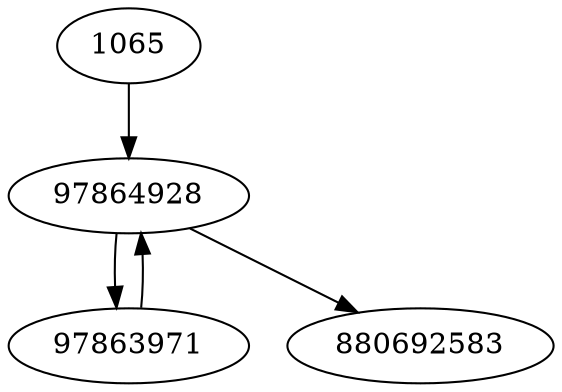 strict digraph  {
97864928;
1065;
97863971;
880692583;
97864928 -> 97863971;
97864928 -> 880692583;
1065 -> 97864928;
97863971 -> 97864928;
}
